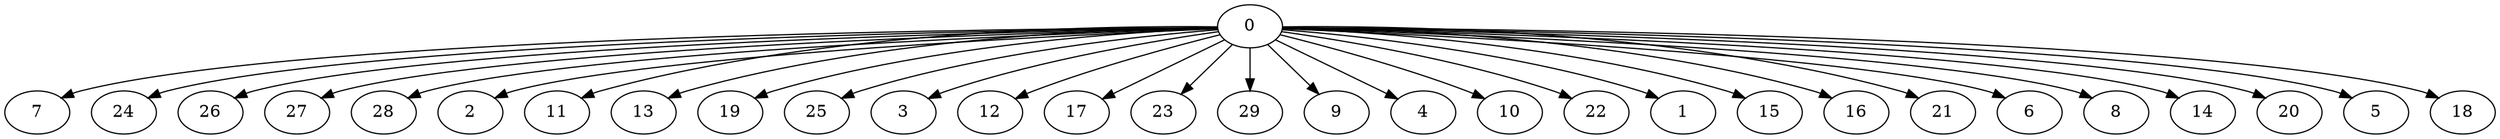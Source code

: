 digraph "Fork_Nodes_30_CCR_9.99_WeightType_Random#1" {
	graph ["Duplicate states"=0,
		GraphType=Fork,
		"Max states in OPEN"=0,
		Modes="120000ms; topo-ordered tasks, ; Pruning: task equivalence, fixed order ready list, ; F-value: ; Optimisation: best schedule length (\
SL) optimisation on equal, ",
		NumberOfTasks=30,
		"Pruned using list schedule length"=53000,
		"States removed from OPEN"=0,
		TargetSystem="Homogeneous-2",
		"Time to schedule (ms)"=733,
		"Total idle time"=35,
		"Total schedule length"=114,
		"Total sequential time"=193,
		"Total states created"=565874
	];
	0	["Finish time"=7,
		Processor=0,
		"Start time"=0,
		Weight=7];
	7	["Finish time"=90,
		Processor=0,
		"Start time"=80,
		Weight=10];
	0 -> 7	[Weight=99];
	24	["Finish time"=56,
		Processor=0,
		"Start time"=46,
		Weight=10];
	0 -> 24	[Weight=70];
	26	["Finish time"=100,
		Processor=0,
		"Start time"=90,
		Weight=10];
	0 -> 26	[Weight=99];
	27	["Finish time"=17,
		Processor=0,
		"Start time"=7,
		Weight=10];
	0 -> 27	[Weight=28];
	28	["Finish time"=45,
		Processor=1,
		"Start time"=35,
		Weight=10];
	0 -> 28	[Weight=28];
	2	["Finish time"=26,
		Processor=0,
		"Start time"=17,
		Weight=9];
	0 -> 2	[Weight=28];
	11	["Finish time"=46,
		Processor=0,
		"Start time"=37,
		Weight=9];
	0 -> 11	[Weight=56];
	13	["Finish time"=65,
		Processor=0,
		"Start time"=56,
		Weight=9];
	0 -> 13	[Weight=70];
	19	["Finish time"=78,
		Processor=1,
		"Start time"=69,
		Weight=9];
	0 -> 19	[Weight=56];
	25	["Finish time"=87,
		Processor=1,
		"Start time"=78,
		Weight=9];
	0 -> 25	[Weight=56];
	3	["Finish time"=95,
		Processor=1,
		"Start time"=87,
		Weight=8];
	0 -> 3	[Weight=70];
	12	["Finish time"=53,
		Processor=1,
		"Start time"=45,
		Weight=8];
	0 -> 12	[Weight=28];
	17	["Finish time"=103,
		Processor=1,
		"Start time"=95,
		Weight=8];
	0 -> 17	[Weight=85];
	23	["Finish time"=109,
		Processor=0,
		"Start time"=102,
		Weight=7];
	0 -> 23	[Weight=141];
	29	["Finish time"=110,
		Processor=1,
		"Start time"=103,
		Weight=7];
	0 -> 29	[Weight=85];
	9	["Finish time"=59,
		Processor=1,
		"Start time"=53,
		Weight=6];
	0 -> 9	[Weight=28];
	4	["Finish time"=64,
		Processor=1,
		"Start time"=59,
		Weight=5];
	0 -> 4	[Weight=28];
	10	["Finish time"=114,
		Processor=0,
		"Start time"=109,
		Weight=5];
	0 -> 10	[Weight=141];
	22	["Finish time"=69,
		Processor=1,
		"Start time"=64,
		Weight=5];
	0 -> 22	[Weight=28];
	1	["Finish time"=114,
		Processor=1,
		"Start time"=110,
		Weight=4];
	0 -> 1	[Weight=85];
	15	["Finish time"=33,
		Processor=0,
		"Start time"=29,
		Weight=4];
	0 -> 15	[Weight=42];
	16	["Finish time"=37,
		Processor=0,
		"Start time"=33,
		Weight=4];
	0 -> 16	[Weight=42];
	21	["Finish time"=69,
		Processor=0,
		"Start time"=65,
		Weight=4];
	0 -> 21	[Weight=70];
	6	["Finish time"=77,
		Processor=0,
		"Start time"=74,
		Weight=3];
	0 -> 6	[Weight=85];
	8	["Finish time"=29,
		Processor=0,
		"Start time"=26,
		Weight=3];
	0 -> 8	[Weight=28];
	14	["Finish time"=80,
		Processor=0,
		"Start time"=77,
		Weight=3];
	0 -> 14	[Weight=85];
	20	["Finish time"=72,
		Processor=0,
		"Start time"=69,
		Weight=3];
	0 -> 20	[Weight=70];
	5	["Finish time"=102,
		Processor=0,
		"Start time"=100,
		Weight=2];
	0 -> 5	[Weight=127];
	18	["Finish time"=74,
		Processor=0,
		"Start time"=72,
		Weight=2];
	0 -> 18	[Weight=70];
}
